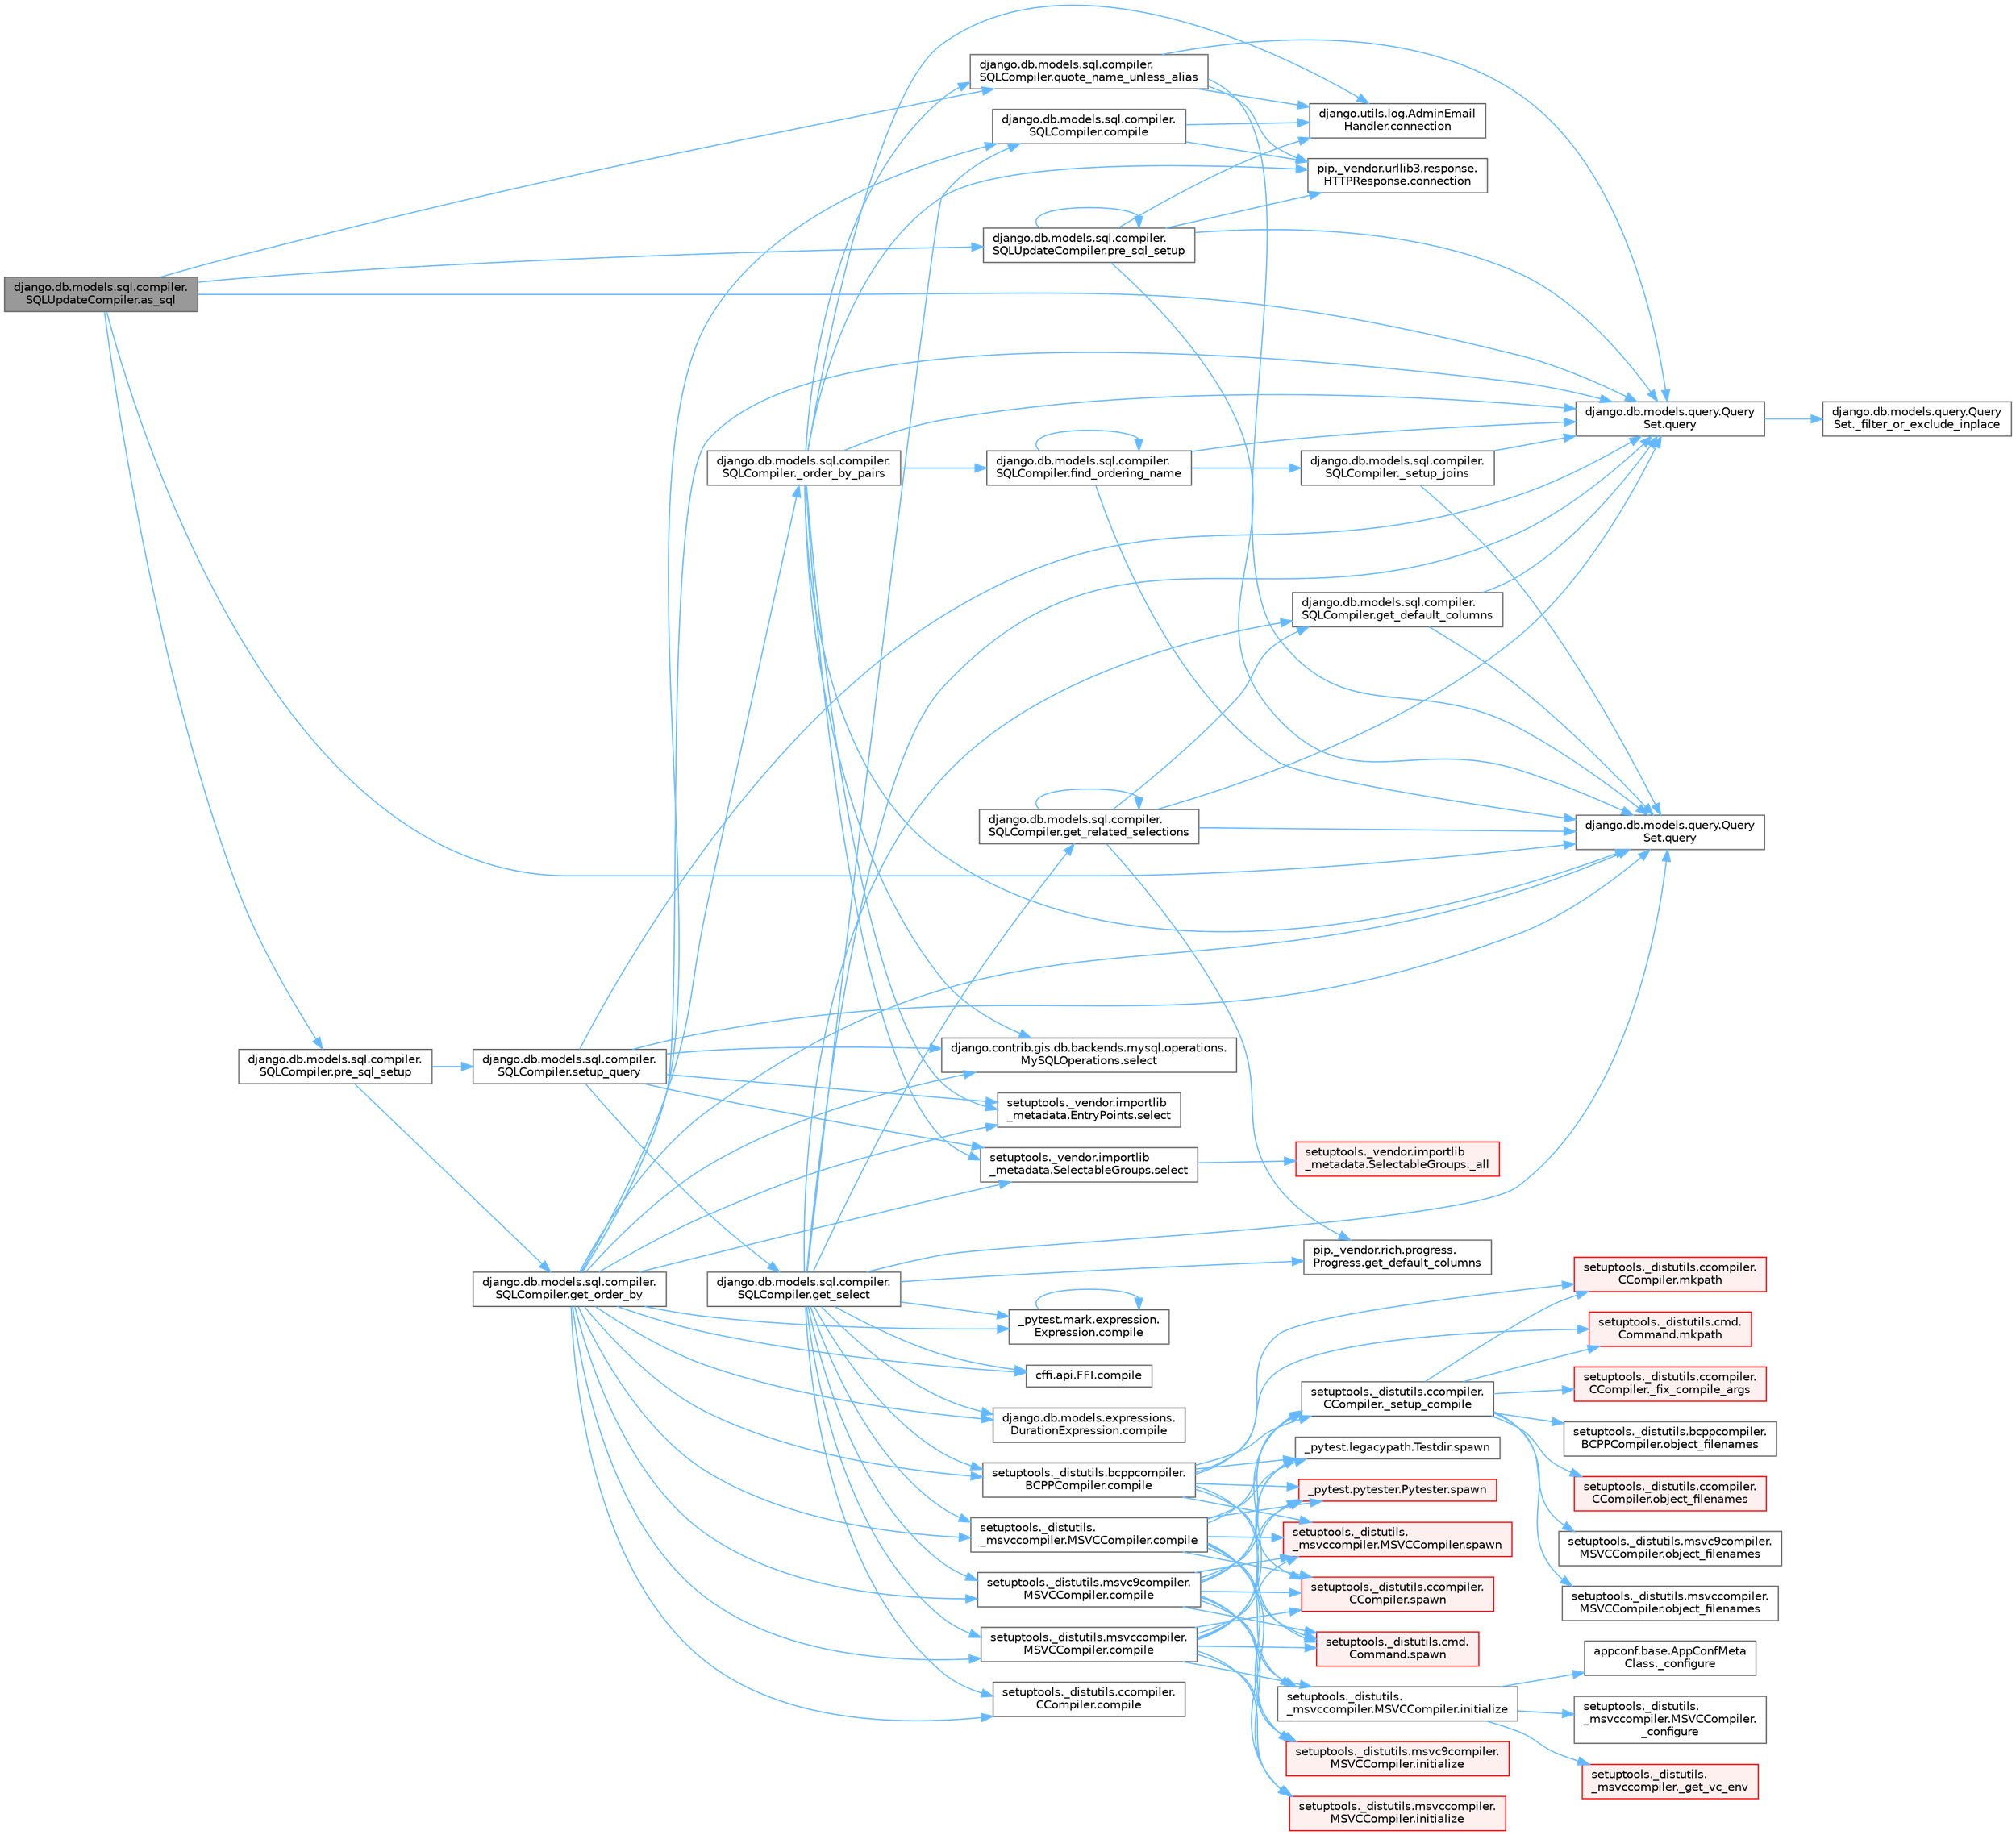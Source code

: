 digraph "django.db.models.sql.compiler.SQLUpdateCompiler.as_sql"
{
 // LATEX_PDF_SIZE
  bgcolor="transparent";
  edge [fontname=Helvetica,fontsize=10,labelfontname=Helvetica,labelfontsize=10];
  node [fontname=Helvetica,fontsize=10,shape=box,height=0.2,width=0.4];
  rankdir="LR";
  Node1 [id="Node000001",label="django.db.models.sql.compiler.\lSQLUpdateCompiler.as_sql",height=0.2,width=0.4,color="gray40", fillcolor="grey60", style="filled", fontcolor="black",tooltip=" "];
  Node1 -> Node2 [id="edge1_Node000001_Node000002",color="steelblue1",style="solid",tooltip=" "];
  Node2 [id="Node000002",label="django.db.models.sql.compiler.\lSQLCompiler.pre_sql_setup",height=0.2,width=0.4,color="grey40", fillcolor="white", style="filled",URL="$classdjango_1_1db_1_1models_1_1sql_1_1compiler_1_1_s_q_l_compiler.html#a1b43e91f203b2db610967351ce6e7d2e",tooltip=" "];
  Node2 -> Node3 [id="edge2_Node000002_Node000003",color="steelblue1",style="solid",tooltip=" "];
  Node3 [id="Node000003",label="django.db.models.sql.compiler.\lSQLCompiler.get_order_by",height=0.2,width=0.4,color="grey40", fillcolor="white", style="filled",URL="$classdjango_1_1db_1_1models_1_1sql_1_1compiler_1_1_s_q_l_compiler.html#a85a625d03b1e87e5dc6f2ea7e93fef1a",tooltip=" "];
  Node3 -> Node4 [id="edge3_Node000003_Node000004",color="steelblue1",style="solid",tooltip=" "];
  Node4 [id="Node000004",label="django.db.models.sql.compiler.\lSQLCompiler._order_by_pairs",height=0.2,width=0.4,color="grey40", fillcolor="white", style="filled",URL="$classdjango_1_1db_1_1models_1_1sql_1_1compiler_1_1_s_q_l_compiler.html#aadc45c88889716b107b99e9f2e76f591",tooltip=" "];
  Node4 -> Node5 [id="edge4_Node000004_Node000005",color="steelblue1",style="solid",tooltip=" "];
  Node5 [id="Node000005",label="django.utils.log.AdminEmail\lHandler.connection",height=0.2,width=0.4,color="grey40", fillcolor="white", style="filled",URL="$classdjango_1_1utils_1_1log_1_1_admin_email_handler.html#a545b5f7ec55a857fe1ca7836814a0760",tooltip=" "];
  Node4 -> Node6 [id="edge5_Node000004_Node000006",color="steelblue1",style="solid",tooltip=" "];
  Node6 [id="Node000006",label="pip._vendor.urllib3.response.\lHTTPResponse.connection",height=0.2,width=0.4,color="grey40", fillcolor="white", style="filled",URL="$classpip_1_1__vendor_1_1urllib3_1_1response_1_1_h_t_t_p_response.html#a9002314624685de3bbf9b84bdc87fef8",tooltip=" "];
  Node4 -> Node7 [id="edge6_Node000004_Node000007",color="steelblue1",style="solid",tooltip=" "];
  Node7 [id="Node000007",label="django.db.models.sql.compiler.\lSQLCompiler.find_ordering_name",height=0.2,width=0.4,color="grey40", fillcolor="white", style="filled",URL="$classdjango_1_1db_1_1models_1_1sql_1_1compiler_1_1_s_q_l_compiler.html#af700709c03bb6c5cd212d3602e909e3a",tooltip=" "];
  Node7 -> Node8 [id="edge7_Node000007_Node000008",color="steelblue1",style="solid",tooltip=" "];
  Node8 [id="Node000008",label="django.db.models.sql.compiler.\lSQLCompiler._setup_joins",height=0.2,width=0.4,color="grey40", fillcolor="white", style="filled",URL="$classdjango_1_1db_1_1models_1_1sql_1_1compiler_1_1_s_q_l_compiler.html#a6c7c0abac7cd55c295b175b2a6e58f94",tooltip=" "];
  Node8 -> Node9 [id="edge8_Node000008_Node000009",color="steelblue1",style="solid",tooltip=" "];
  Node9 [id="Node000009",label="django.db.models.query.Query\lSet.query",height=0.2,width=0.4,color="grey40", fillcolor="white", style="filled",URL="$classdjango_1_1db_1_1models_1_1query_1_1_query_set.html#a8028ed81b109acb162489dbd16604c83",tooltip=" "];
  Node9 -> Node10 [id="edge9_Node000009_Node000010",color="steelblue1",style="solid",tooltip=" "];
  Node10 [id="Node000010",label="django.db.models.query.Query\lSet._filter_or_exclude_inplace",height=0.2,width=0.4,color="grey40", fillcolor="white", style="filled",URL="$classdjango_1_1db_1_1models_1_1query_1_1_query_set.html#aabeb9102e4ff687eea5dc3a6d54a8a29",tooltip=" "];
  Node8 -> Node11 [id="edge10_Node000008_Node000011",color="steelblue1",style="solid",tooltip=" "];
  Node11 [id="Node000011",label="django.db.models.query.Query\lSet.query",height=0.2,width=0.4,color="grey40", fillcolor="white", style="filled",URL="$classdjango_1_1db_1_1models_1_1query_1_1_query_set.html#a0b0307a9b3f65303afb2c5783372d2c2",tooltip=" "];
  Node7 -> Node7 [id="edge11_Node000007_Node000007",color="steelblue1",style="solid",tooltip=" "];
  Node7 -> Node9 [id="edge12_Node000007_Node000009",color="steelblue1",style="solid",tooltip=" "];
  Node7 -> Node11 [id="edge13_Node000007_Node000011",color="steelblue1",style="solid",tooltip=" "];
  Node4 -> Node9 [id="edge14_Node000004_Node000009",color="steelblue1",style="solid",tooltip=" "];
  Node4 -> Node11 [id="edge15_Node000004_Node000011",color="steelblue1",style="solid",tooltip=" "];
  Node4 -> Node12 [id="edge16_Node000004_Node000012",color="steelblue1",style="solid",tooltip=" "];
  Node12 [id="Node000012",label="django.db.models.sql.compiler.\lSQLCompiler.quote_name_unless_alias",height=0.2,width=0.4,color="grey40", fillcolor="white", style="filled",URL="$classdjango_1_1db_1_1models_1_1sql_1_1compiler_1_1_s_q_l_compiler.html#aee1ca8fa1097490d7dde9458af2087a2",tooltip=" "];
  Node12 -> Node5 [id="edge17_Node000012_Node000005",color="steelblue1",style="solid",tooltip=" "];
  Node12 -> Node6 [id="edge18_Node000012_Node000006",color="steelblue1",style="solid",tooltip=" "];
  Node12 -> Node9 [id="edge19_Node000012_Node000009",color="steelblue1",style="solid",tooltip=" "];
  Node12 -> Node11 [id="edge20_Node000012_Node000011",color="steelblue1",style="solid",tooltip=" "];
  Node4 -> Node13 [id="edge21_Node000004_Node000013",color="steelblue1",style="solid",tooltip=" "];
  Node13 [id="Node000013",label="django.contrib.gis.db.backends.mysql.operations.\lMySQLOperations.select",height=0.2,width=0.4,color="grey40", fillcolor="white", style="filled",URL="$classdjango_1_1contrib_1_1gis_1_1db_1_1backends_1_1mysql_1_1operations_1_1_my_s_q_l_operations.html#a284d53076e3cb34e7be3e29f7a257e29",tooltip=" "];
  Node4 -> Node14 [id="edge22_Node000004_Node000014",color="steelblue1",style="solid",tooltip=" "];
  Node14 [id="Node000014",label="setuptools._vendor.importlib\l_metadata.EntryPoints.select",height=0.2,width=0.4,color="grey40", fillcolor="white", style="filled",URL="$classsetuptools_1_1__vendor_1_1importlib__metadata_1_1_entry_points.html#a9d6f21a90bc8484556c17e7549ec48b8",tooltip=" "];
  Node4 -> Node15 [id="edge23_Node000004_Node000015",color="steelblue1",style="solid",tooltip=" "];
  Node15 [id="Node000015",label="setuptools._vendor.importlib\l_metadata.SelectableGroups.select",height=0.2,width=0.4,color="grey40", fillcolor="white", style="filled",URL="$classsetuptools_1_1__vendor_1_1importlib__metadata_1_1_selectable_groups.html#a2e1b574df1dfc1d3ddd577f86a13cf46",tooltip=" "];
  Node15 -> Node16 [id="edge24_Node000015_Node000016",color="steelblue1",style="solid",tooltip=" "];
  Node16 [id="Node000016",label="setuptools._vendor.importlib\l_metadata.SelectableGroups._all",height=0.2,width=0.4,color="red", fillcolor="#FFF0F0", style="filled",URL="$classsetuptools_1_1__vendor_1_1importlib__metadata_1_1_selectable_groups.html#ace2184bf9d795f7de7e4dc21a8c973c4",tooltip=" "];
  Node3 -> Node18 [id="edge25_Node000003_Node000018",color="steelblue1",style="solid",tooltip=" "];
  Node18 [id="Node000018",label="_pytest.mark.expression.\lExpression.compile",height=0.2,width=0.4,color="grey40", fillcolor="white", style="filled",URL="$class__pytest_1_1mark_1_1expression_1_1_expression.html#a487c179805cbb1d7475c2ca8154c96fa",tooltip=" "];
  Node18 -> Node18 [id="edge26_Node000018_Node000018",color="steelblue1",style="solid",tooltip=" "];
  Node3 -> Node19 [id="edge27_Node000003_Node000019",color="steelblue1",style="solid",tooltip=" "];
  Node19 [id="Node000019",label="cffi.api.FFI.compile",height=0.2,width=0.4,color="grey40", fillcolor="white", style="filled",URL="$classcffi_1_1api_1_1_f_f_i.html#aa299db05eaf9e8845167d09760888799",tooltip=" "];
  Node3 -> Node20 [id="edge28_Node000003_Node000020",color="steelblue1",style="solid",tooltip=" "];
  Node20 [id="Node000020",label="django.db.models.expressions.\lDurationExpression.compile",height=0.2,width=0.4,color="grey40", fillcolor="white", style="filled",URL="$classdjango_1_1db_1_1models_1_1expressions_1_1_duration_expression.html#a47b1a07b0eadb9722fcd50f98312abc9",tooltip=" "];
  Node3 -> Node21 [id="edge29_Node000003_Node000021",color="steelblue1",style="solid",tooltip=" "];
  Node21 [id="Node000021",label="django.db.models.sql.compiler.\lSQLCompiler.compile",height=0.2,width=0.4,color="grey40", fillcolor="white", style="filled",URL="$classdjango_1_1db_1_1models_1_1sql_1_1compiler_1_1_s_q_l_compiler.html#aa04036f15ac7916f9be1c43e8ace807a",tooltip=" "];
  Node21 -> Node5 [id="edge30_Node000021_Node000005",color="steelblue1",style="solid",tooltip=" "];
  Node21 -> Node6 [id="edge31_Node000021_Node000006",color="steelblue1",style="solid",tooltip=" "];
  Node3 -> Node22 [id="edge32_Node000003_Node000022",color="steelblue1",style="solid",tooltip=" "];
  Node22 [id="Node000022",label="setuptools._distutils.\l_msvccompiler.MSVCCompiler.compile",height=0.2,width=0.4,color="grey40", fillcolor="white", style="filled",URL="$classsetuptools_1_1__distutils_1_1__msvccompiler_1_1_m_s_v_c_compiler.html#a120b859ab4fa415afafa55d41da93d6d",tooltip=" "];
  Node22 -> Node23 [id="edge33_Node000022_Node000023",color="steelblue1",style="solid",tooltip=" "];
  Node23 [id="Node000023",label="setuptools._distutils.ccompiler.\lCCompiler._setup_compile",height=0.2,width=0.4,color="grey40", fillcolor="white", style="filled",URL="$classsetuptools_1_1__distutils_1_1ccompiler_1_1_c_compiler.html#ac4b66c43e3d07440afc7e38b4d1fdf2e",tooltip=" "];
  Node23 -> Node24 [id="edge34_Node000023_Node000024",color="steelblue1",style="solid",tooltip=" "];
  Node24 [id="Node000024",label="setuptools._distutils.ccompiler.\lCCompiler._fix_compile_args",height=0.2,width=0.4,color="red", fillcolor="#FFF0F0", style="filled",URL="$classsetuptools_1_1__distutils_1_1ccompiler_1_1_c_compiler.html#adf6e856960886280bc5b7b6ab98da11e",tooltip=" "];
  Node23 -> Node26 [id="edge35_Node000023_Node000026",color="steelblue1",style="solid",tooltip=" "];
  Node26 [id="Node000026",label="setuptools._distutils.ccompiler.\lCCompiler.mkpath",height=0.2,width=0.4,color="red", fillcolor="#FFF0F0", style="filled",URL="$classsetuptools_1_1__distutils_1_1ccompiler_1_1_c_compiler.html#a84a377626d580d0a9c7af626de535910",tooltip=" "];
  Node23 -> Node29 [id="edge36_Node000023_Node000029",color="steelblue1",style="solid",tooltip=" "];
  Node29 [id="Node000029",label="setuptools._distutils.cmd.\lCommand.mkpath",height=0.2,width=0.4,color="red", fillcolor="#FFF0F0", style="filled",URL="$classsetuptools_1_1__distutils_1_1cmd_1_1_command.html#ac5192d4d0c02e64755ea4a522d48c4ab",tooltip=" "];
  Node23 -> Node30 [id="edge37_Node000023_Node000030",color="steelblue1",style="solid",tooltip=" "];
  Node30 [id="Node000030",label="setuptools._distutils.bcppcompiler.\lBCPPCompiler.object_filenames",height=0.2,width=0.4,color="grey40", fillcolor="white", style="filled",URL="$classsetuptools_1_1__distutils_1_1bcppcompiler_1_1_b_c_p_p_compiler.html#ac747bc57c726c811b4fb1ccc28c61f01",tooltip=" "];
  Node23 -> Node31 [id="edge38_Node000023_Node000031",color="steelblue1",style="solid",tooltip=" "];
  Node31 [id="Node000031",label="setuptools._distutils.ccompiler.\lCCompiler.object_filenames",height=0.2,width=0.4,color="red", fillcolor="#FFF0F0", style="filled",URL="$classsetuptools_1_1__distutils_1_1ccompiler_1_1_c_compiler.html#ab827c9ddfe9c9f62a450b86dd8aaa1b1",tooltip=" "];
  Node23 -> Node38 [id="edge39_Node000023_Node000038",color="steelblue1",style="solid",tooltip=" "];
  Node38 [id="Node000038",label="setuptools._distutils.msvc9compiler.\lMSVCCompiler.object_filenames",height=0.2,width=0.4,color="grey40", fillcolor="white", style="filled",URL="$classsetuptools_1_1__distutils_1_1msvc9compiler_1_1_m_s_v_c_compiler.html#a39cc5c2c89a083409fd8493ccc8ec93f",tooltip=" "];
  Node23 -> Node39 [id="edge40_Node000023_Node000039",color="steelblue1",style="solid",tooltip=" "];
  Node39 [id="Node000039",label="setuptools._distutils.msvccompiler.\lMSVCCompiler.object_filenames",height=0.2,width=0.4,color="grey40", fillcolor="white", style="filled",URL="$classsetuptools_1_1__distutils_1_1msvccompiler_1_1_m_s_v_c_compiler.html#a0a24fd7f09e7c261d131d65e4f8462d4",tooltip=" "];
  Node22 -> Node40 [id="edge41_Node000022_Node000040",color="steelblue1",style="solid",tooltip=" "];
  Node40 [id="Node000040",label="setuptools._distutils.\l_msvccompiler.MSVCCompiler.initialize",height=0.2,width=0.4,color="grey40", fillcolor="white", style="filled",URL="$classsetuptools_1_1__distutils_1_1__msvccompiler_1_1_m_s_v_c_compiler.html#a43401b9cd5fe5aa3b85704cff01fda01",tooltip=" "];
  Node40 -> Node41 [id="edge42_Node000040_Node000041",color="steelblue1",style="solid",tooltip=" "];
  Node41 [id="Node000041",label="appconf.base.AppConfMeta\lClass._configure",height=0.2,width=0.4,color="grey40", fillcolor="white", style="filled",URL="$classappconf_1_1base_1_1_app_conf_meta_class.html#a0723fc70358e3656b91784ee70ed33ab",tooltip=" "];
  Node40 -> Node42 [id="edge43_Node000040_Node000042",color="steelblue1",style="solid",tooltip=" "];
  Node42 [id="Node000042",label="setuptools._distutils.\l_msvccompiler.MSVCCompiler.\l_configure",height=0.2,width=0.4,color="grey40", fillcolor="white", style="filled",URL="$classsetuptools_1_1__distutils_1_1__msvccompiler_1_1_m_s_v_c_compiler.html#a44536ae62c4c18d3aea088abb468ff8f",tooltip=" "];
  Node40 -> Node43 [id="edge44_Node000040_Node000043",color="steelblue1",style="solid",tooltip=" "];
  Node43 [id="Node000043",label="setuptools._distutils.\l_msvccompiler._get_vc_env",height=0.2,width=0.4,color="red", fillcolor="#FFF0F0", style="filled",URL="$namespacesetuptools_1_1__distutils_1_1__msvccompiler.html#a7c40fac0baa118e2727e52f1cfee79db",tooltip=" "];
  Node22 -> Node47 [id="edge45_Node000022_Node000047",color="steelblue1",style="solid",tooltip=" "];
  Node47 [id="Node000047",label="setuptools._distutils.msvc9compiler.\lMSVCCompiler.initialize",height=0.2,width=0.4,color="red", fillcolor="#FFF0F0", style="filled",URL="$classsetuptools_1_1__distutils_1_1msvc9compiler_1_1_m_s_v_c_compiler.html#a94f057de1dc9158080035d0acd89412f",tooltip=" "];
  Node22 -> Node50 [id="edge46_Node000022_Node000050",color="steelblue1",style="solid",tooltip=" "];
  Node50 [id="Node000050",label="setuptools._distutils.msvccompiler.\lMSVCCompiler.initialize",height=0.2,width=0.4,color="red", fillcolor="#FFF0F0", style="filled",URL="$classsetuptools_1_1__distutils_1_1msvccompiler_1_1_m_s_v_c_compiler.html#a622c75ec314a3e866578248e9bfcef28",tooltip=" "];
  Node22 -> Node51 [id="edge47_Node000022_Node000051",color="steelblue1",style="solid",tooltip=" "];
  Node51 [id="Node000051",label="_pytest.legacypath.Testdir.spawn",height=0.2,width=0.4,color="grey40", fillcolor="white", style="filled",URL="$class__pytest_1_1legacypath_1_1_testdir.html#a7b90d7cbf3ce3f79ac2880b56ffe3c9c",tooltip=" "];
  Node22 -> Node52 [id="edge48_Node000022_Node000052",color="steelblue1",style="solid",tooltip=" "];
  Node52 [id="Node000052",label="_pytest.pytester.Pytester.spawn",height=0.2,width=0.4,color="red", fillcolor="#FFF0F0", style="filled",URL="$class__pytest_1_1pytester_1_1_pytester.html#abebb7155ff193e7514ef38b8569e6b58",tooltip=" "];
  Node22 -> Node2663 [id="edge49_Node000022_Node002663",color="steelblue1",style="solid",tooltip=" "];
  Node2663 [id="Node002663",label="setuptools._distutils.\l_msvccompiler.MSVCCompiler.spawn",height=0.2,width=0.4,color="red", fillcolor="#FFF0F0", style="filled",URL="$classsetuptools_1_1__distutils_1_1__msvccompiler_1_1_m_s_v_c_compiler.html#a9aa3de4c16c1786efcbc72a361aadb66",tooltip=" "];
  Node22 -> Node2665 [id="edge50_Node000022_Node002665",color="steelblue1",style="solid",tooltip=" "];
  Node2665 [id="Node002665",label="setuptools._distutils.ccompiler.\lCCompiler.spawn",height=0.2,width=0.4,color="red", fillcolor="#FFF0F0", style="filled",URL="$classsetuptools_1_1__distutils_1_1ccompiler_1_1_c_compiler.html#af513247d5bdabdc090f42e431d7da74f",tooltip=" "];
  Node22 -> Node2666 [id="edge51_Node000022_Node002666",color="steelblue1",style="solid",tooltip=" "];
  Node2666 [id="Node002666",label="setuptools._distutils.cmd.\lCommand.spawn",height=0.2,width=0.4,color="red", fillcolor="#FFF0F0", style="filled",URL="$classsetuptools_1_1__distutils_1_1cmd_1_1_command.html#a9d990023ef8ad29009426c7facf05efb",tooltip=" "];
  Node3 -> Node4549 [id="edge52_Node000003_Node004549",color="steelblue1",style="solid",tooltip=" "];
  Node4549 [id="Node004549",label="setuptools._distutils.bcppcompiler.\lBCPPCompiler.compile",height=0.2,width=0.4,color="grey40", fillcolor="white", style="filled",URL="$classsetuptools_1_1__distutils_1_1bcppcompiler_1_1_b_c_p_p_compiler.html#add8958f9b0f0d3a834bd12e6c33ed4a4",tooltip=" "];
  Node4549 -> Node23 [id="edge53_Node004549_Node000023",color="steelblue1",style="solid",tooltip=" "];
  Node4549 -> Node26 [id="edge54_Node004549_Node000026",color="steelblue1",style="solid",tooltip=" "];
  Node4549 -> Node29 [id="edge55_Node004549_Node000029",color="steelblue1",style="solid",tooltip=" "];
  Node4549 -> Node51 [id="edge56_Node004549_Node000051",color="steelblue1",style="solid",tooltip=" "];
  Node4549 -> Node52 [id="edge57_Node004549_Node000052",color="steelblue1",style="solid",tooltip=" "];
  Node4549 -> Node2663 [id="edge58_Node004549_Node002663",color="steelblue1",style="solid",tooltip=" "];
  Node4549 -> Node2665 [id="edge59_Node004549_Node002665",color="steelblue1",style="solid",tooltip=" "];
  Node4549 -> Node2666 [id="edge60_Node004549_Node002666",color="steelblue1",style="solid",tooltip=" "];
  Node3 -> Node4550 [id="edge61_Node000003_Node004550",color="steelblue1",style="solid",tooltip=" "];
  Node4550 [id="Node004550",label="setuptools._distutils.ccompiler.\lCCompiler.compile",height=0.2,width=0.4,color="grey40", fillcolor="white", style="filled",URL="$classsetuptools_1_1__distutils_1_1ccompiler_1_1_c_compiler.html#af627563c92fd0bea9506ee19020bdd44",tooltip=" "];
  Node3 -> Node4551 [id="edge62_Node000003_Node004551",color="steelblue1",style="solid",tooltip=" "];
  Node4551 [id="Node004551",label="setuptools._distutils.msvc9compiler.\lMSVCCompiler.compile",height=0.2,width=0.4,color="grey40", fillcolor="white", style="filled",URL="$classsetuptools_1_1__distutils_1_1msvc9compiler_1_1_m_s_v_c_compiler.html#acef92f6a3e5ca1da81edac6c4eb13394",tooltip=" "];
  Node4551 -> Node23 [id="edge63_Node004551_Node000023",color="steelblue1",style="solid",tooltip=" "];
  Node4551 -> Node40 [id="edge64_Node004551_Node000040",color="steelblue1",style="solid",tooltip=" "];
  Node4551 -> Node47 [id="edge65_Node004551_Node000047",color="steelblue1",style="solid",tooltip=" "];
  Node4551 -> Node50 [id="edge66_Node004551_Node000050",color="steelblue1",style="solid",tooltip=" "];
  Node4551 -> Node51 [id="edge67_Node004551_Node000051",color="steelblue1",style="solid",tooltip=" "];
  Node4551 -> Node52 [id="edge68_Node004551_Node000052",color="steelblue1",style="solid",tooltip=" "];
  Node4551 -> Node2663 [id="edge69_Node004551_Node002663",color="steelblue1",style="solid",tooltip=" "];
  Node4551 -> Node2665 [id="edge70_Node004551_Node002665",color="steelblue1",style="solid",tooltip=" "];
  Node4551 -> Node2666 [id="edge71_Node004551_Node002666",color="steelblue1",style="solid",tooltip=" "];
  Node3 -> Node4552 [id="edge72_Node000003_Node004552",color="steelblue1",style="solid",tooltip=" "];
  Node4552 [id="Node004552",label="setuptools._distutils.msvccompiler.\lMSVCCompiler.compile",height=0.2,width=0.4,color="grey40", fillcolor="white", style="filled",URL="$classsetuptools_1_1__distutils_1_1msvccompiler_1_1_m_s_v_c_compiler.html#a0b94993c995adcbeba0bd04caff0905a",tooltip=" "];
  Node4552 -> Node23 [id="edge73_Node004552_Node000023",color="steelblue1",style="solid",tooltip=" "];
  Node4552 -> Node40 [id="edge74_Node004552_Node000040",color="steelblue1",style="solid",tooltip=" "];
  Node4552 -> Node47 [id="edge75_Node004552_Node000047",color="steelblue1",style="solid",tooltip=" "];
  Node4552 -> Node50 [id="edge76_Node004552_Node000050",color="steelblue1",style="solid",tooltip=" "];
  Node4552 -> Node51 [id="edge77_Node004552_Node000051",color="steelblue1",style="solid",tooltip=" "];
  Node4552 -> Node52 [id="edge78_Node004552_Node000052",color="steelblue1",style="solid",tooltip=" "];
  Node4552 -> Node2663 [id="edge79_Node004552_Node002663",color="steelblue1",style="solid",tooltip=" "];
  Node4552 -> Node2665 [id="edge80_Node004552_Node002665",color="steelblue1",style="solid",tooltip=" "];
  Node4552 -> Node2666 [id="edge81_Node004552_Node002666",color="steelblue1",style="solid",tooltip=" "];
  Node3 -> Node9 [id="edge82_Node000003_Node000009",color="steelblue1",style="solid",tooltip=" "];
  Node3 -> Node11 [id="edge83_Node000003_Node000011",color="steelblue1",style="solid",tooltip=" "];
  Node3 -> Node13 [id="edge84_Node000003_Node000013",color="steelblue1",style="solid",tooltip=" "];
  Node3 -> Node14 [id="edge85_Node000003_Node000014",color="steelblue1",style="solid",tooltip=" "];
  Node3 -> Node15 [id="edge86_Node000003_Node000015",color="steelblue1",style="solid",tooltip=" "];
  Node2 -> Node4553 [id="edge87_Node000002_Node004553",color="steelblue1",style="solid",tooltip=" "];
  Node4553 [id="Node004553",label="django.db.models.sql.compiler.\lSQLCompiler.setup_query",height=0.2,width=0.4,color="grey40", fillcolor="white", style="filled",URL="$classdjango_1_1db_1_1models_1_1sql_1_1compiler_1_1_s_q_l_compiler.html#ab8a6cc3fb92bdd9c50431c79734ae9ca",tooltip=" "];
  Node4553 -> Node4554 [id="edge88_Node004553_Node004554",color="steelblue1",style="solid",tooltip=" "];
  Node4554 [id="Node004554",label="django.db.models.sql.compiler.\lSQLCompiler.get_select",height=0.2,width=0.4,color="grey40", fillcolor="white", style="filled",URL="$classdjango_1_1db_1_1models_1_1sql_1_1compiler_1_1_s_q_l_compiler.html#ae45920438395e09bd0e2211c58a50e04",tooltip=" "];
  Node4554 -> Node18 [id="edge89_Node004554_Node000018",color="steelblue1",style="solid",tooltip=" "];
  Node4554 -> Node19 [id="edge90_Node004554_Node000019",color="steelblue1",style="solid",tooltip=" "];
  Node4554 -> Node20 [id="edge91_Node004554_Node000020",color="steelblue1",style="solid",tooltip=" "];
  Node4554 -> Node21 [id="edge92_Node004554_Node000021",color="steelblue1",style="solid",tooltip=" "];
  Node4554 -> Node22 [id="edge93_Node004554_Node000022",color="steelblue1",style="solid",tooltip=" "];
  Node4554 -> Node4549 [id="edge94_Node004554_Node004549",color="steelblue1",style="solid",tooltip=" "];
  Node4554 -> Node4550 [id="edge95_Node004554_Node004550",color="steelblue1",style="solid",tooltip=" "];
  Node4554 -> Node4551 [id="edge96_Node004554_Node004551",color="steelblue1",style="solid",tooltip=" "];
  Node4554 -> Node4552 [id="edge97_Node004554_Node004552",color="steelblue1",style="solid",tooltip=" "];
  Node4554 -> Node4555 [id="edge98_Node004554_Node004555",color="steelblue1",style="solid",tooltip=" "];
  Node4555 [id="Node004555",label="django.db.models.sql.compiler.\lSQLCompiler.get_default_columns",height=0.2,width=0.4,color="grey40", fillcolor="white", style="filled",URL="$classdjango_1_1db_1_1models_1_1sql_1_1compiler_1_1_s_q_l_compiler.html#a1fd79e7a3d13813fed13e69862f37770",tooltip=" "];
  Node4555 -> Node9 [id="edge99_Node004555_Node000009",color="steelblue1",style="solid",tooltip=" "];
  Node4555 -> Node11 [id="edge100_Node004555_Node000011",color="steelblue1",style="solid",tooltip=" "];
  Node4554 -> Node4556 [id="edge101_Node004554_Node004556",color="steelblue1",style="solid",tooltip=" "];
  Node4556 [id="Node004556",label="pip._vendor.rich.progress.\lProgress.get_default_columns",height=0.2,width=0.4,color="grey40", fillcolor="white", style="filled",URL="$classpip_1_1__vendor_1_1rich_1_1progress_1_1_progress.html#affebb1ecfa0db7b0065e7c5c4efb50ea",tooltip=" "];
  Node4554 -> Node4557 [id="edge102_Node004554_Node004557",color="steelblue1",style="solid",tooltip=" "];
  Node4557 [id="Node004557",label="django.db.models.sql.compiler.\lSQLCompiler.get_related_selections",height=0.2,width=0.4,color="grey40", fillcolor="white", style="filled",URL="$classdjango_1_1db_1_1models_1_1sql_1_1compiler_1_1_s_q_l_compiler.html#aee7015626498e3df6714612271bb2b00",tooltip=" "];
  Node4557 -> Node4555 [id="edge103_Node004557_Node004555",color="steelblue1",style="solid",tooltip=" "];
  Node4557 -> Node4556 [id="edge104_Node004557_Node004556",color="steelblue1",style="solid",tooltip=" "];
  Node4557 -> Node4557 [id="edge105_Node004557_Node004557",color="steelblue1",style="solid",tooltip=" "];
  Node4557 -> Node9 [id="edge106_Node004557_Node000009",color="steelblue1",style="solid",tooltip=" "];
  Node4557 -> Node11 [id="edge107_Node004557_Node000011",color="steelblue1",style="solid",tooltip=" "];
  Node4554 -> Node9 [id="edge108_Node004554_Node000009",color="steelblue1",style="solid",tooltip=" "];
  Node4554 -> Node11 [id="edge109_Node004554_Node000011",color="steelblue1",style="solid",tooltip=" "];
  Node4553 -> Node9 [id="edge110_Node004553_Node000009",color="steelblue1",style="solid",tooltip=" "];
  Node4553 -> Node11 [id="edge111_Node004553_Node000011",color="steelblue1",style="solid",tooltip=" "];
  Node4553 -> Node13 [id="edge112_Node004553_Node000013",color="steelblue1",style="solid",tooltip=" "];
  Node4553 -> Node14 [id="edge113_Node004553_Node000014",color="steelblue1",style="solid",tooltip=" "];
  Node4553 -> Node15 [id="edge114_Node004553_Node000015",color="steelblue1",style="solid",tooltip=" "];
  Node1 -> Node4558 [id="edge115_Node000001_Node004558",color="steelblue1",style="solid",tooltip=" "];
  Node4558 [id="Node004558",label="django.db.models.sql.compiler.\lSQLUpdateCompiler.pre_sql_setup",height=0.2,width=0.4,color="grey40", fillcolor="white", style="filled",URL="$classdjango_1_1db_1_1models_1_1sql_1_1compiler_1_1_s_q_l_update_compiler.html#a1e7a019696efa0aa48fac7a7410fdd28",tooltip=" "];
  Node4558 -> Node5 [id="edge116_Node004558_Node000005",color="steelblue1",style="solid",tooltip=" "];
  Node4558 -> Node6 [id="edge117_Node004558_Node000006",color="steelblue1",style="solid",tooltip=" "];
  Node4558 -> Node4558 [id="edge118_Node004558_Node004558",color="steelblue1",style="solid",tooltip=" "];
  Node4558 -> Node9 [id="edge119_Node004558_Node000009",color="steelblue1",style="solid",tooltip=" "];
  Node4558 -> Node11 [id="edge120_Node004558_Node000011",color="steelblue1",style="solid",tooltip=" "];
  Node1 -> Node9 [id="edge121_Node000001_Node000009",color="steelblue1",style="solid",tooltip=" "];
  Node1 -> Node11 [id="edge122_Node000001_Node000011",color="steelblue1",style="solid",tooltip=" "];
  Node1 -> Node12 [id="edge123_Node000001_Node000012",color="steelblue1",style="solid",tooltip=" "];
}
